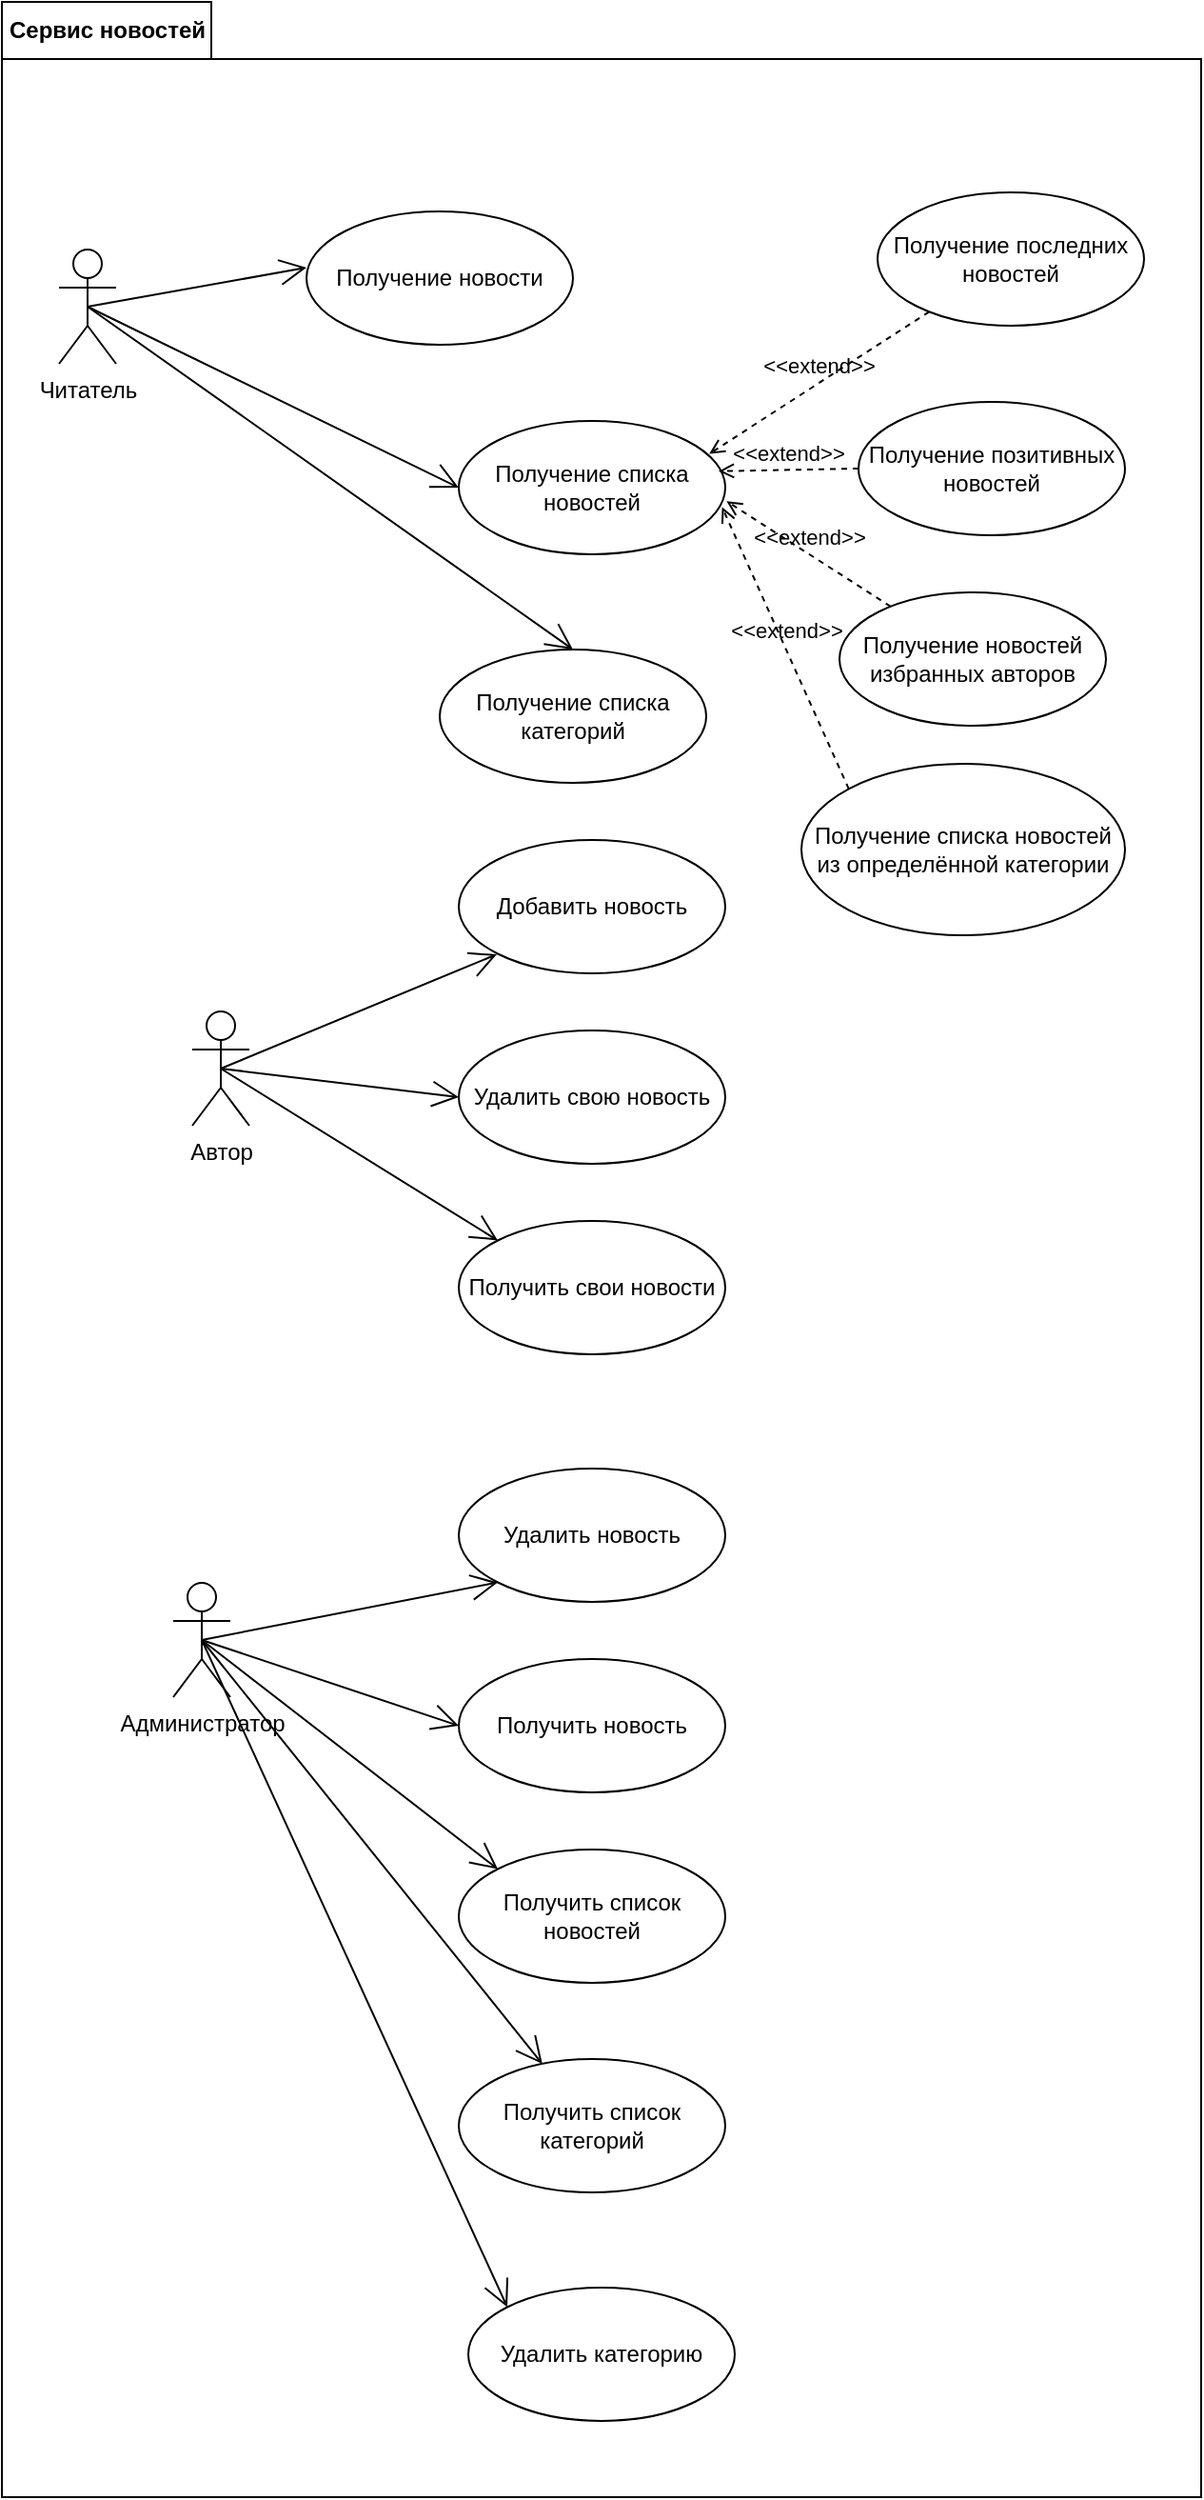 <mxfile version="14.7.8" type="google"><diagram name="Page-1" id="c4acf3e9-155e-7222-9cf6-157b1a14988f"><mxGraphModel dx="665" dy="384" grid="1" gridSize="10" guides="1" tooltips="1" connect="1" arrows="1" fold="1" page="1" pageScale="1" pageWidth="1654" pageHeight="2336" background="none" math="0" shadow="0"><root><mxCell id="0"/><mxCell id="1" parent="0"/><mxCell id="uFGTgFRjdAj6WxUJaAlC-4" value="Сервис новостей" style="shape=folder;fontStyle=1;tabWidth=110;tabHeight=30;tabPosition=left;html=1;boundedLbl=1;labelInHeader=1;container=1;collapsible=0;recursiveResize=0;fillColor=#FFFFFF;" vertex="1" parent="1"><mxGeometry x="200" y="390" width="630" height="1310" as="geometry"/></mxCell><mxCell id="uFGTgFRjdAj6WxUJaAlC-10" value="Получение списка новостей" style="ellipse;whiteSpace=wrap;html=1;fillColor=#FFFFFF;" vertex="1" parent="uFGTgFRjdAj6WxUJaAlC-4"><mxGeometry x="240" y="220" width="140" height="70" as="geometry"/></mxCell><mxCell id="uFGTgFRjdAj6WxUJaAlC-12" value="Получение позитивных новостей" style="ellipse;whiteSpace=wrap;html=1;fillColor=#FFFFFF;" vertex="1" parent="uFGTgFRjdAj6WxUJaAlC-4"><mxGeometry x="450" y="210" width="140" height="70" as="geometry"/></mxCell><mxCell id="uFGTgFRjdAj6WxUJaAlC-13" value="&amp;lt;&amp;lt;extend&amp;gt;&amp;gt;" style="html=1;verticalAlign=bottom;labelBackgroundColor=none;endArrow=open;endFill=0;dashed=1;exitX=0;exitY=0.5;exitDx=0;exitDy=0;entryX=0.975;entryY=0.377;entryDx=0;entryDy=0;entryPerimeter=0;" edge="1" parent="uFGTgFRjdAj6WxUJaAlC-4" source="uFGTgFRjdAj6WxUJaAlC-12" target="uFGTgFRjdAj6WxUJaAlC-10"><mxGeometry width="160" relative="1" as="geometry"><mxPoint x="230" y="200" as="sourcePoint"/><mxPoint x="381" y="244" as="targetPoint"/></mxGeometry></mxCell><mxCell id="uFGTgFRjdAj6WxUJaAlC-17" value="Получение новостей избранных авторов" style="ellipse;whiteSpace=wrap;html=1;fillColor=#FFFFFF;" vertex="1" parent="uFGTgFRjdAj6WxUJaAlC-4"><mxGeometry x="440" y="310" width="140" height="70" as="geometry"/></mxCell><mxCell id="uFGTgFRjdAj6WxUJaAlC-18" value="Получение последних новостей" style="ellipse;whiteSpace=wrap;html=1;fillColor=#FFFFFF;" vertex="1" parent="uFGTgFRjdAj6WxUJaAlC-4"><mxGeometry x="460" y="100" width="140" height="70" as="geometry"/></mxCell><mxCell id="uFGTgFRjdAj6WxUJaAlC-22" value="&amp;lt;&amp;lt;extend&amp;gt;&amp;gt;" style="html=1;verticalAlign=bottom;labelBackgroundColor=none;endArrow=open;endFill=0;dashed=1;entryX=1.005;entryY=0.602;entryDx=0;entryDy=0;entryPerimeter=0;" edge="1" parent="uFGTgFRjdAj6WxUJaAlC-4" source="uFGTgFRjdAj6WxUJaAlC-17" target="uFGTgFRjdAj6WxUJaAlC-10"><mxGeometry width="160" relative="1" as="geometry"><mxPoint x="250" y="210" as="sourcePoint"/><mxPoint x="410" y="220" as="targetPoint"/></mxGeometry></mxCell><mxCell id="uFGTgFRjdAj6WxUJaAlC-23" value="Получение списка категорий" style="ellipse;whiteSpace=wrap;html=1;fillColor=#FFFFFF;" vertex="1" parent="uFGTgFRjdAj6WxUJaAlC-4"><mxGeometry x="230" y="340" width="140" height="70" as="geometry"/></mxCell><mxCell id="uFGTgFRjdAj6WxUJaAlC-6" value="Читатель" style="shape=umlActor;verticalLabelPosition=bottom;verticalAlign=top;html=1;outlineConnect=0;fillColor=#FFFFFF;" vertex="1" parent="uFGTgFRjdAj6WxUJaAlC-4"><mxGeometry x="30" y="130" width="30" height="60" as="geometry"/></mxCell><mxCell id="uFGTgFRjdAj6WxUJaAlC-24" value="" style="endArrow=open;endFill=1;endSize=12;html=1;entryX=0.5;entryY=0;entryDx=0;entryDy=0;exitX=0.5;exitY=0.5;exitDx=0;exitDy=0;exitPerimeter=0;" edge="1" parent="uFGTgFRjdAj6WxUJaAlC-4" source="uFGTgFRjdAj6WxUJaAlC-6" target="uFGTgFRjdAj6WxUJaAlC-23"><mxGeometry width="160" relative="1" as="geometry"><mxPoint x="170" y="290" as="sourcePoint"/><mxPoint x="330" y="290" as="targetPoint"/></mxGeometry></mxCell><mxCell id="uFGTgFRjdAj6WxUJaAlC-11" value="" style="endArrow=open;endFill=1;endSize=12;html=1;exitX=0.5;exitY=0.5;exitDx=0;exitDy=0;exitPerimeter=0;entryX=0;entryY=0.5;entryDx=0;entryDy=0;" edge="1" parent="uFGTgFRjdAj6WxUJaAlC-4" source="uFGTgFRjdAj6WxUJaAlC-6" target="uFGTgFRjdAj6WxUJaAlC-10"><mxGeometry width="160" relative="1" as="geometry"><mxPoint x="40" y="180" as="sourcePoint"/><mxPoint x="190" y="230" as="targetPoint"/></mxGeometry></mxCell><mxCell id="uFGTgFRjdAj6WxUJaAlC-20" value="&amp;lt;&amp;lt;extend&amp;gt;&amp;gt;" style="html=1;verticalAlign=bottom;labelBackgroundColor=none;endArrow=open;endFill=0;dashed=1;entryX=0.94;entryY=0.247;entryDx=0;entryDy=0;entryPerimeter=0;" edge="1" parent="uFGTgFRjdAj6WxUJaAlC-4" source="uFGTgFRjdAj6WxUJaAlC-18" target="uFGTgFRjdAj6WxUJaAlC-10"><mxGeometry width="160" relative="1" as="geometry"><mxPoint x="250" y="210" as="sourcePoint"/><mxPoint x="290" y="240" as="targetPoint"/></mxGeometry></mxCell><mxCell id="uFGTgFRjdAj6WxUJaAlC-30" value="Удалить свою новость" style="ellipse;whiteSpace=wrap;html=1;fillColor=#FFFFFF;" vertex="1" parent="uFGTgFRjdAj6WxUJaAlC-4"><mxGeometry x="240" y="540" width="140" height="70" as="geometry"/></mxCell><mxCell id="uFGTgFRjdAj6WxUJaAlC-37" value="Получить список новостей" style="ellipse;whiteSpace=wrap;html=1;fillColor=#FFFFFF;" vertex="1" parent="uFGTgFRjdAj6WxUJaAlC-4"><mxGeometry x="240" y="970" width="140" height="70" as="geometry"/></mxCell><mxCell id="uFGTgFRjdAj6WxUJaAlC-38" value="Получить список категорий" style="ellipse;whiteSpace=wrap;html=1;fillColor=#FFFFFF;" vertex="1" parent="uFGTgFRjdAj6WxUJaAlC-4"><mxGeometry x="240" y="1080" width="140" height="70" as="geometry"/></mxCell><mxCell id="uFGTgFRjdAj6WxUJaAlC-43" value="Удалить категорию" style="ellipse;whiteSpace=wrap;html=1;fillColor=#FFFFFF;" vertex="1" parent="uFGTgFRjdAj6WxUJaAlC-4"><mxGeometry x="245" y="1200" width="140" height="70" as="geometry"/></mxCell><mxCell id="uFGTgFRjdAj6WxUJaAlC-45" value="Получение списка новостей из определённой категории" style="ellipse;whiteSpace=wrap;html=1;fillColor=#FFFFFF;" vertex="1" parent="uFGTgFRjdAj6WxUJaAlC-4"><mxGeometry x="420" y="400" width="170" height="90" as="geometry"/></mxCell><mxCell id="uFGTgFRjdAj6WxUJaAlC-46" value="&amp;lt;&amp;lt;extend&amp;gt;&amp;gt;" style="html=1;verticalAlign=bottom;labelBackgroundColor=none;endArrow=open;endFill=0;dashed=1;entryX=0.988;entryY=0.646;entryDx=0;entryDy=0;entryPerimeter=0;exitX=0;exitY=0;exitDx=0;exitDy=0;" edge="1" parent="uFGTgFRjdAj6WxUJaAlC-4" source="uFGTgFRjdAj6WxUJaAlC-45" target="uFGTgFRjdAj6WxUJaAlC-10"><mxGeometry width="160" relative="1" as="geometry"><mxPoint x="430" y="430" as="sourcePoint"/><mxPoint x="420" y="380" as="targetPoint"/></mxGeometry></mxCell><mxCell id="uFGTgFRjdAj6WxUJaAlC-8" value="Получение новости" style="ellipse;whiteSpace=wrap;html=1;fillColor=#FFFFFF;" vertex="1" parent="1"><mxGeometry x="360" y="500" width="140" height="70" as="geometry"/></mxCell><mxCell id="uFGTgFRjdAj6WxUJaAlC-9" value="" style="endArrow=open;endFill=1;endSize=12;html=1;exitX=0.5;exitY=0.5;exitDx=0;exitDy=0;exitPerimeter=0;" edge="1" parent="1" source="uFGTgFRjdAj6WxUJaAlC-6"><mxGeometry width="160" relative="1" as="geometry"><mxPoint x="200" y="529.5" as="sourcePoint"/><mxPoint x="360" y="529.5" as="targetPoint"/></mxGeometry></mxCell><mxCell id="uFGTgFRjdAj6WxUJaAlC-25" value="Автор" style="shape=umlActor;verticalLabelPosition=bottom;verticalAlign=top;html=1;fillColor=#FFFFFF;" vertex="1" parent="1"><mxGeometry x="300" y="920" width="30" height="60" as="geometry"/></mxCell><mxCell id="uFGTgFRjdAj6WxUJaAlC-28" value="Добавить новость" style="ellipse;whiteSpace=wrap;html=1;fillColor=#FFFFFF;" vertex="1" parent="1"><mxGeometry x="440" y="830" width="140" height="70" as="geometry"/></mxCell><mxCell id="uFGTgFRjdAj6WxUJaAlC-29" value="" style="endArrow=open;endFill=1;endSize=12;html=1;exitX=0.5;exitY=0.5;exitDx=0;exitDy=0;exitPerimeter=0;" edge="1" parent="1" source="uFGTgFRjdAj6WxUJaAlC-25"><mxGeometry width="160" relative="1" as="geometry"><mxPoint x="430" y="870" as="sourcePoint"/><mxPoint x="460" y="890" as="targetPoint"/></mxGeometry></mxCell><mxCell id="uFGTgFRjdAj6WxUJaAlC-31" value="Получить свои новости" style="ellipse;whiteSpace=wrap;html=1;fillColor=#FFFFFF;" vertex="1" parent="1"><mxGeometry x="440" y="1030" width="140" height="70" as="geometry"/></mxCell><mxCell id="uFGTgFRjdAj6WxUJaAlC-32" value="" style="endArrow=open;endFill=1;endSize=12;html=1;entryX=0;entryY=0.5;entryDx=0;entryDy=0;exitX=0.5;exitY=0.5;exitDx=0;exitDy=0;exitPerimeter=0;" edge="1" parent="1" source="uFGTgFRjdAj6WxUJaAlC-25" target="uFGTgFRjdAj6WxUJaAlC-30"><mxGeometry width="160" relative="1" as="geometry"><mxPoint x="430" y="970" as="sourcePoint"/><mxPoint x="590" y="970" as="targetPoint"/></mxGeometry></mxCell><mxCell id="uFGTgFRjdAj6WxUJaAlC-33" value="" style="endArrow=open;endFill=1;endSize=12;html=1;entryX=0;entryY=0;entryDx=0;entryDy=0;exitX=0.5;exitY=0.5;exitDx=0;exitDy=0;exitPerimeter=0;" edge="1" parent="1" source="uFGTgFRjdAj6WxUJaAlC-25" target="uFGTgFRjdAj6WxUJaAlC-31"><mxGeometry width="160" relative="1" as="geometry"><mxPoint x="430" y="970" as="sourcePoint"/><mxPoint x="590" y="970" as="targetPoint"/></mxGeometry></mxCell><mxCell id="uFGTgFRjdAj6WxUJaAlC-34" value="Администратор" style="shape=umlActor;verticalLabelPosition=bottom;verticalAlign=top;html=1;fillColor=#FFFFFF;" vertex="1" parent="1"><mxGeometry x="290" y="1220" width="30" height="60" as="geometry"/></mxCell><mxCell id="uFGTgFRjdAj6WxUJaAlC-35" value="Удалить новость" style="ellipse;whiteSpace=wrap;html=1;fillColor=#FFFFFF;" vertex="1" parent="1"><mxGeometry x="440" y="1160" width="140" height="70" as="geometry"/></mxCell><mxCell id="uFGTgFRjdAj6WxUJaAlC-36" value="Получить новость" style="ellipse;whiteSpace=wrap;html=1;fillColor=#FFFFFF;" vertex="1" parent="1"><mxGeometry x="440" y="1260" width="140" height="70" as="geometry"/></mxCell><mxCell id="uFGTgFRjdAj6WxUJaAlC-39" value="" style="endArrow=open;endFill=1;endSize=12;html=1;exitX=0.5;exitY=0.5;exitDx=0;exitDy=0;exitPerimeter=0;entryX=0;entryY=1;entryDx=0;entryDy=0;" edge="1" parent="1" source="uFGTgFRjdAj6WxUJaAlC-34" target="uFGTgFRjdAj6WxUJaAlC-35"><mxGeometry width="160" relative="1" as="geometry"><mxPoint x="420" y="1380" as="sourcePoint"/><mxPoint x="580" y="1380" as="targetPoint"/></mxGeometry></mxCell><mxCell id="uFGTgFRjdAj6WxUJaAlC-40" value="" style="endArrow=open;endFill=1;endSize=12;html=1;entryX=0;entryY=0.5;entryDx=0;entryDy=0;exitX=0.5;exitY=0.5;exitDx=0;exitDy=0;exitPerimeter=0;" edge="1" parent="1" source="uFGTgFRjdAj6WxUJaAlC-34" target="uFGTgFRjdAj6WxUJaAlC-36"><mxGeometry width="160" relative="1" as="geometry"><mxPoint x="310" y="1259" as="sourcePoint"/><mxPoint x="600" y="1290" as="targetPoint"/></mxGeometry></mxCell><mxCell id="uFGTgFRjdAj6WxUJaAlC-41" value="" style="endArrow=open;endFill=1;endSize=12;html=1;entryX=0;entryY=0;entryDx=0;entryDy=0;exitX=0.5;exitY=0.5;exitDx=0;exitDy=0;exitPerimeter=0;" edge="1" parent="1" source="uFGTgFRjdAj6WxUJaAlC-34" target="uFGTgFRjdAj6WxUJaAlC-37"><mxGeometry width="160" relative="1" as="geometry"><mxPoint x="302" y="1259" as="sourcePoint"/><mxPoint x="600" y="1290" as="targetPoint"/></mxGeometry></mxCell><mxCell id="uFGTgFRjdAj6WxUJaAlC-42" value="" style="endArrow=open;endFill=1;endSize=12;html=1;exitX=0.5;exitY=0.5;exitDx=0;exitDy=0;exitPerimeter=0;" edge="1" parent="1" source="uFGTgFRjdAj6WxUJaAlC-34" target="uFGTgFRjdAj6WxUJaAlC-38"><mxGeometry width="160" relative="1" as="geometry"><mxPoint x="440" y="1400" as="sourcePoint"/><mxPoint x="600" y="1400" as="targetPoint"/></mxGeometry></mxCell><mxCell id="uFGTgFRjdAj6WxUJaAlC-44" value="" style="endArrow=open;endFill=1;endSize=12;html=1;exitX=0.5;exitY=0.5;exitDx=0;exitDy=0;exitPerimeter=0;entryX=0;entryY=0;entryDx=0;entryDy=0;" edge="1" parent="1" source="uFGTgFRjdAj6WxUJaAlC-34" target="uFGTgFRjdAj6WxUJaAlC-43"><mxGeometry width="160" relative="1" as="geometry"><mxPoint x="310" y="1250" as="sourcePoint"/><mxPoint x="570" y="1570" as="targetPoint"/></mxGeometry></mxCell></root></mxGraphModel></diagram></mxfile>